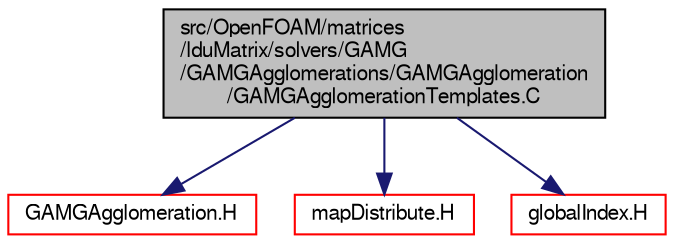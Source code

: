 digraph "src/OpenFOAM/matrices/lduMatrix/solvers/GAMG/GAMGAgglomerations/GAMGAgglomeration/GAMGAgglomerationTemplates.C"
{
  bgcolor="transparent";
  edge [fontname="FreeSans",fontsize="10",labelfontname="FreeSans",labelfontsize="10"];
  node [fontname="FreeSans",fontsize="10",shape=record];
  Node0 [label="src/OpenFOAM/matrices\l/lduMatrix/solvers/GAMG\l/GAMGAgglomerations/GAMGAgglomeration\l/GAMGAgglomerationTemplates.C",height=0.2,width=0.4,color="black", fillcolor="grey75", style="filled", fontcolor="black"];
  Node0 -> Node1 [color="midnightblue",fontsize="10",style="solid",fontname="FreeSans"];
  Node1 [label="GAMGAgglomeration.H",height=0.2,width=0.4,color="red",URL="$a10832.html"];
  Node0 -> Node133 [color="midnightblue",fontsize="10",style="solid",fontname="FreeSans"];
  Node133 [label="mapDistribute.H",height=0.2,width=0.4,color="red",URL="$a11576.html"];
  Node0 -> Node190 [color="midnightblue",fontsize="10",style="solid",fontname="FreeSans"];
  Node190 [label="globalIndex.H",height=0.2,width=0.4,color="red",URL="$a11522.html"];
}
